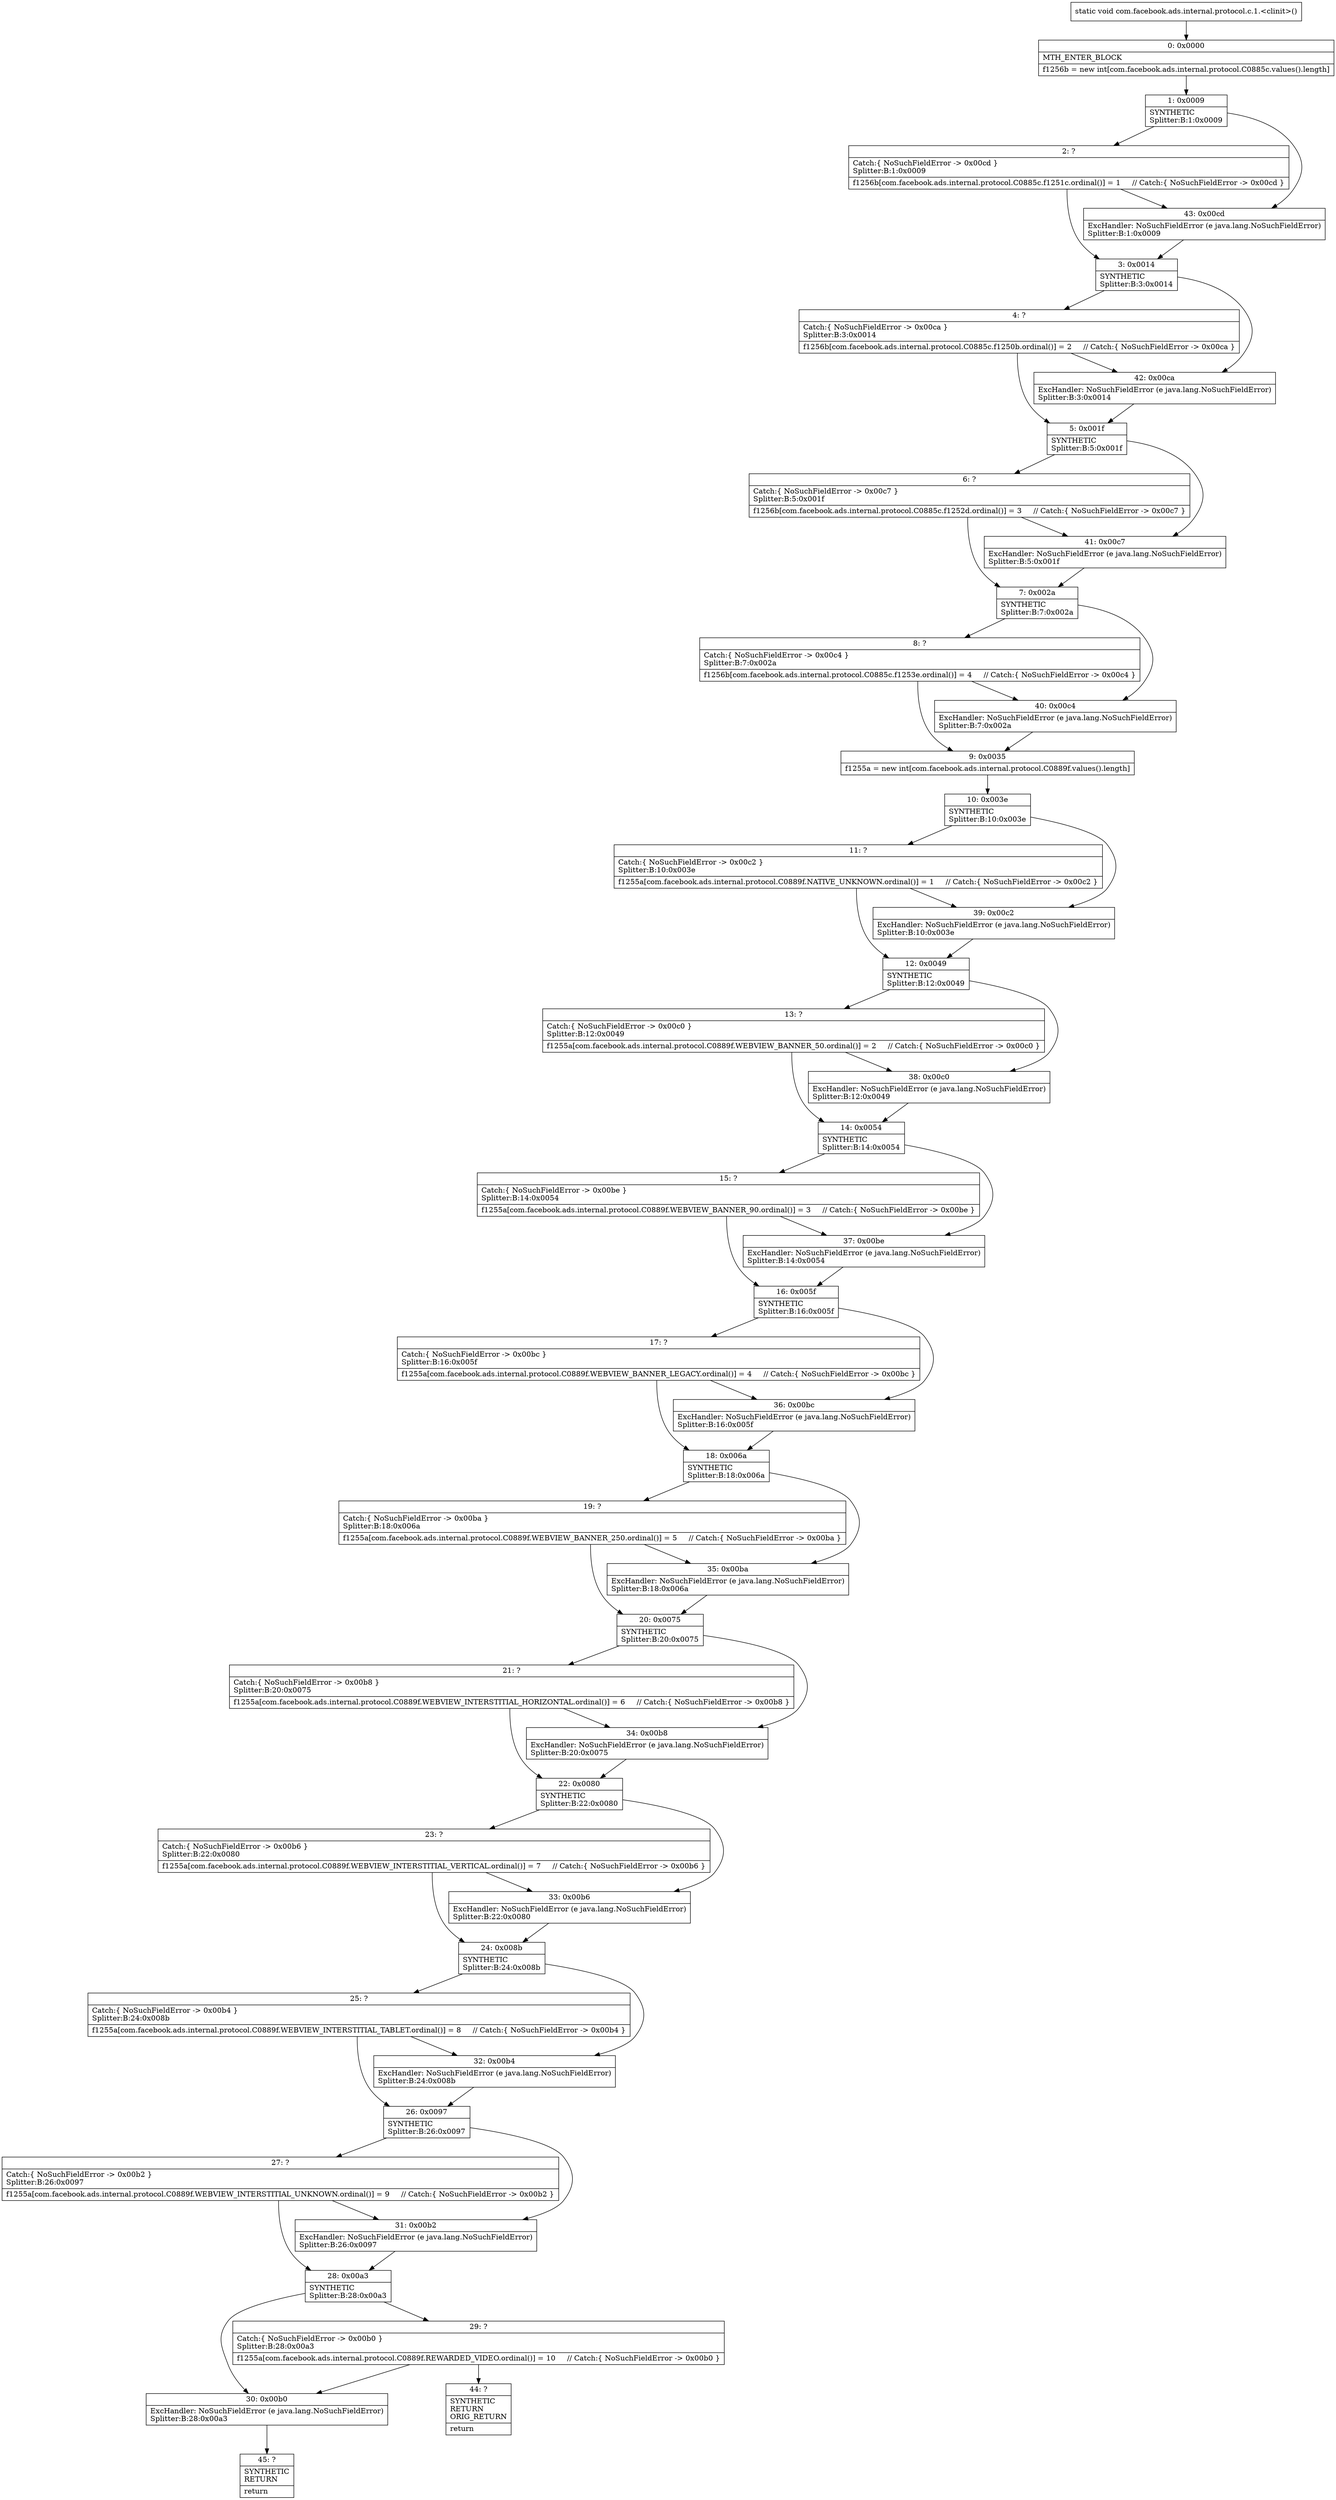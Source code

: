 digraph "CFG forcom.facebook.ads.internal.protocol.c.1.\<clinit\>()V" {
Node_0 [shape=record,label="{0\:\ 0x0000|MTH_ENTER_BLOCK\l|f1256b = new int[com.facebook.ads.internal.protocol.C0885c.values().length]\l}"];
Node_1 [shape=record,label="{1\:\ 0x0009|SYNTHETIC\lSplitter:B:1:0x0009\l}"];
Node_2 [shape=record,label="{2\:\ ?|Catch:\{ NoSuchFieldError \-\> 0x00cd \}\lSplitter:B:1:0x0009\l|f1256b[com.facebook.ads.internal.protocol.C0885c.f1251c.ordinal()] = 1     \/\/ Catch:\{ NoSuchFieldError \-\> 0x00cd \}\l}"];
Node_3 [shape=record,label="{3\:\ 0x0014|SYNTHETIC\lSplitter:B:3:0x0014\l}"];
Node_4 [shape=record,label="{4\:\ ?|Catch:\{ NoSuchFieldError \-\> 0x00ca \}\lSplitter:B:3:0x0014\l|f1256b[com.facebook.ads.internal.protocol.C0885c.f1250b.ordinal()] = 2     \/\/ Catch:\{ NoSuchFieldError \-\> 0x00ca \}\l}"];
Node_5 [shape=record,label="{5\:\ 0x001f|SYNTHETIC\lSplitter:B:5:0x001f\l}"];
Node_6 [shape=record,label="{6\:\ ?|Catch:\{ NoSuchFieldError \-\> 0x00c7 \}\lSplitter:B:5:0x001f\l|f1256b[com.facebook.ads.internal.protocol.C0885c.f1252d.ordinal()] = 3     \/\/ Catch:\{ NoSuchFieldError \-\> 0x00c7 \}\l}"];
Node_7 [shape=record,label="{7\:\ 0x002a|SYNTHETIC\lSplitter:B:7:0x002a\l}"];
Node_8 [shape=record,label="{8\:\ ?|Catch:\{ NoSuchFieldError \-\> 0x00c4 \}\lSplitter:B:7:0x002a\l|f1256b[com.facebook.ads.internal.protocol.C0885c.f1253e.ordinal()] = 4     \/\/ Catch:\{ NoSuchFieldError \-\> 0x00c4 \}\l}"];
Node_9 [shape=record,label="{9\:\ 0x0035|f1255a = new int[com.facebook.ads.internal.protocol.C0889f.values().length]\l}"];
Node_10 [shape=record,label="{10\:\ 0x003e|SYNTHETIC\lSplitter:B:10:0x003e\l}"];
Node_11 [shape=record,label="{11\:\ ?|Catch:\{ NoSuchFieldError \-\> 0x00c2 \}\lSplitter:B:10:0x003e\l|f1255a[com.facebook.ads.internal.protocol.C0889f.NATIVE_UNKNOWN.ordinal()] = 1     \/\/ Catch:\{ NoSuchFieldError \-\> 0x00c2 \}\l}"];
Node_12 [shape=record,label="{12\:\ 0x0049|SYNTHETIC\lSplitter:B:12:0x0049\l}"];
Node_13 [shape=record,label="{13\:\ ?|Catch:\{ NoSuchFieldError \-\> 0x00c0 \}\lSplitter:B:12:0x0049\l|f1255a[com.facebook.ads.internal.protocol.C0889f.WEBVIEW_BANNER_50.ordinal()] = 2     \/\/ Catch:\{ NoSuchFieldError \-\> 0x00c0 \}\l}"];
Node_14 [shape=record,label="{14\:\ 0x0054|SYNTHETIC\lSplitter:B:14:0x0054\l}"];
Node_15 [shape=record,label="{15\:\ ?|Catch:\{ NoSuchFieldError \-\> 0x00be \}\lSplitter:B:14:0x0054\l|f1255a[com.facebook.ads.internal.protocol.C0889f.WEBVIEW_BANNER_90.ordinal()] = 3     \/\/ Catch:\{ NoSuchFieldError \-\> 0x00be \}\l}"];
Node_16 [shape=record,label="{16\:\ 0x005f|SYNTHETIC\lSplitter:B:16:0x005f\l}"];
Node_17 [shape=record,label="{17\:\ ?|Catch:\{ NoSuchFieldError \-\> 0x00bc \}\lSplitter:B:16:0x005f\l|f1255a[com.facebook.ads.internal.protocol.C0889f.WEBVIEW_BANNER_LEGACY.ordinal()] = 4     \/\/ Catch:\{ NoSuchFieldError \-\> 0x00bc \}\l}"];
Node_18 [shape=record,label="{18\:\ 0x006a|SYNTHETIC\lSplitter:B:18:0x006a\l}"];
Node_19 [shape=record,label="{19\:\ ?|Catch:\{ NoSuchFieldError \-\> 0x00ba \}\lSplitter:B:18:0x006a\l|f1255a[com.facebook.ads.internal.protocol.C0889f.WEBVIEW_BANNER_250.ordinal()] = 5     \/\/ Catch:\{ NoSuchFieldError \-\> 0x00ba \}\l}"];
Node_20 [shape=record,label="{20\:\ 0x0075|SYNTHETIC\lSplitter:B:20:0x0075\l}"];
Node_21 [shape=record,label="{21\:\ ?|Catch:\{ NoSuchFieldError \-\> 0x00b8 \}\lSplitter:B:20:0x0075\l|f1255a[com.facebook.ads.internal.protocol.C0889f.WEBVIEW_INTERSTITIAL_HORIZONTAL.ordinal()] = 6     \/\/ Catch:\{ NoSuchFieldError \-\> 0x00b8 \}\l}"];
Node_22 [shape=record,label="{22\:\ 0x0080|SYNTHETIC\lSplitter:B:22:0x0080\l}"];
Node_23 [shape=record,label="{23\:\ ?|Catch:\{ NoSuchFieldError \-\> 0x00b6 \}\lSplitter:B:22:0x0080\l|f1255a[com.facebook.ads.internal.protocol.C0889f.WEBVIEW_INTERSTITIAL_VERTICAL.ordinal()] = 7     \/\/ Catch:\{ NoSuchFieldError \-\> 0x00b6 \}\l}"];
Node_24 [shape=record,label="{24\:\ 0x008b|SYNTHETIC\lSplitter:B:24:0x008b\l}"];
Node_25 [shape=record,label="{25\:\ ?|Catch:\{ NoSuchFieldError \-\> 0x00b4 \}\lSplitter:B:24:0x008b\l|f1255a[com.facebook.ads.internal.protocol.C0889f.WEBVIEW_INTERSTITIAL_TABLET.ordinal()] = 8     \/\/ Catch:\{ NoSuchFieldError \-\> 0x00b4 \}\l}"];
Node_26 [shape=record,label="{26\:\ 0x0097|SYNTHETIC\lSplitter:B:26:0x0097\l}"];
Node_27 [shape=record,label="{27\:\ ?|Catch:\{ NoSuchFieldError \-\> 0x00b2 \}\lSplitter:B:26:0x0097\l|f1255a[com.facebook.ads.internal.protocol.C0889f.WEBVIEW_INTERSTITIAL_UNKNOWN.ordinal()] = 9     \/\/ Catch:\{ NoSuchFieldError \-\> 0x00b2 \}\l}"];
Node_28 [shape=record,label="{28\:\ 0x00a3|SYNTHETIC\lSplitter:B:28:0x00a3\l}"];
Node_29 [shape=record,label="{29\:\ ?|Catch:\{ NoSuchFieldError \-\> 0x00b0 \}\lSplitter:B:28:0x00a3\l|f1255a[com.facebook.ads.internal.protocol.C0889f.REWARDED_VIDEO.ordinal()] = 10     \/\/ Catch:\{ NoSuchFieldError \-\> 0x00b0 \}\l}"];
Node_30 [shape=record,label="{30\:\ 0x00b0|ExcHandler: NoSuchFieldError (e java.lang.NoSuchFieldError)\lSplitter:B:28:0x00a3\l}"];
Node_31 [shape=record,label="{31\:\ 0x00b2|ExcHandler: NoSuchFieldError (e java.lang.NoSuchFieldError)\lSplitter:B:26:0x0097\l}"];
Node_32 [shape=record,label="{32\:\ 0x00b4|ExcHandler: NoSuchFieldError (e java.lang.NoSuchFieldError)\lSplitter:B:24:0x008b\l}"];
Node_33 [shape=record,label="{33\:\ 0x00b6|ExcHandler: NoSuchFieldError (e java.lang.NoSuchFieldError)\lSplitter:B:22:0x0080\l}"];
Node_34 [shape=record,label="{34\:\ 0x00b8|ExcHandler: NoSuchFieldError (e java.lang.NoSuchFieldError)\lSplitter:B:20:0x0075\l}"];
Node_35 [shape=record,label="{35\:\ 0x00ba|ExcHandler: NoSuchFieldError (e java.lang.NoSuchFieldError)\lSplitter:B:18:0x006a\l}"];
Node_36 [shape=record,label="{36\:\ 0x00bc|ExcHandler: NoSuchFieldError (e java.lang.NoSuchFieldError)\lSplitter:B:16:0x005f\l}"];
Node_37 [shape=record,label="{37\:\ 0x00be|ExcHandler: NoSuchFieldError (e java.lang.NoSuchFieldError)\lSplitter:B:14:0x0054\l}"];
Node_38 [shape=record,label="{38\:\ 0x00c0|ExcHandler: NoSuchFieldError (e java.lang.NoSuchFieldError)\lSplitter:B:12:0x0049\l}"];
Node_39 [shape=record,label="{39\:\ 0x00c2|ExcHandler: NoSuchFieldError (e java.lang.NoSuchFieldError)\lSplitter:B:10:0x003e\l}"];
Node_40 [shape=record,label="{40\:\ 0x00c4|ExcHandler: NoSuchFieldError (e java.lang.NoSuchFieldError)\lSplitter:B:7:0x002a\l}"];
Node_41 [shape=record,label="{41\:\ 0x00c7|ExcHandler: NoSuchFieldError (e java.lang.NoSuchFieldError)\lSplitter:B:5:0x001f\l}"];
Node_42 [shape=record,label="{42\:\ 0x00ca|ExcHandler: NoSuchFieldError (e java.lang.NoSuchFieldError)\lSplitter:B:3:0x0014\l}"];
Node_43 [shape=record,label="{43\:\ 0x00cd|ExcHandler: NoSuchFieldError (e java.lang.NoSuchFieldError)\lSplitter:B:1:0x0009\l}"];
Node_44 [shape=record,label="{44\:\ ?|SYNTHETIC\lRETURN\lORIG_RETURN\l|return\l}"];
Node_45 [shape=record,label="{45\:\ ?|SYNTHETIC\lRETURN\l|return\l}"];
MethodNode[shape=record,label="{static void com.facebook.ads.internal.protocol.c.1.\<clinit\>() }"];
MethodNode -> Node_0;
Node_0 -> Node_1;
Node_1 -> Node_2;
Node_1 -> Node_43;
Node_2 -> Node_3;
Node_2 -> Node_43;
Node_3 -> Node_4;
Node_3 -> Node_42;
Node_4 -> Node_5;
Node_4 -> Node_42;
Node_5 -> Node_6;
Node_5 -> Node_41;
Node_6 -> Node_7;
Node_6 -> Node_41;
Node_7 -> Node_8;
Node_7 -> Node_40;
Node_8 -> Node_9;
Node_8 -> Node_40;
Node_9 -> Node_10;
Node_10 -> Node_11;
Node_10 -> Node_39;
Node_11 -> Node_12;
Node_11 -> Node_39;
Node_12 -> Node_13;
Node_12 -> Node_38;
Node_13 -> Node_14;
Node_13 -> Node_38;
Node_14 -> Node_15;
Node_14 -> Node_37;
Node_15 -> Node_16;
Node_15 -> Node_37;
Node_16 -> Node_17;
Node_16 -> Node_36;
Node_17 -> Node_18;
Node_17 -> Node_36;
Node_18 -> Node_19;
Node_18 -> Node_35;
Node_19 -> Node_20;
Node_19 -> Node_35;
Node_20 -> Node_21;
Node_20 -> Node_34;
Node_21 -> Node_22;
Node_21 -> Node_34;
Node_22 -> Node_23;
Node_22 -> Node_33;
Node_23 -> Node_24;
Node_23 -> Node_33;
Node_24 -> Node_25;
Node_24 -> Node_32;
Node_25 -> Node_26;
Node_25 -> Node_32;
Node_26 -> Node_27;
Node_26 -> Node_31;
Node_27 -> Node_28;
Node_27 -> Node_31;
Node_28 -> Node_29;
Node_28 -> Node_30;
Node_29 -> Node_30;
Node_29 -> Node_44;
Node_30 -> Node_45;
Node_31 -> Node_28;
Node_32 -> Node_26;
Node_33 -> Node_24;
Node_34 -> Node_22;
Node_35 -> Node_20;
Node_36 -> Node_18;
Node_37 -> Node_16;
Node_38 -> Node_14;
Node_39 -> Node_12;
Node_40 -> Node_9;
Node_41 -> Node_7;
Node_42 -> Node_5;
Node_43 -> Node_3;
}

